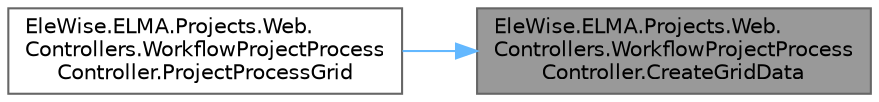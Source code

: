 digraph "EleWise.ELMA.Projects.Web.Controllers.WorkflowProjectProcessController.CreateGridData"
{
 // LATEX_PDF_SIZE
  bgcolor="transparent";
  edge [fontname=Helvetica,fontsize=10,labelfontname=Helvetica,labelfontsize=10];
  node [fontname=Helvetica,fontsize=10,shape=box,height=0.2,width=0.4];
  rankdir="RL";
  Node1 [id="Node000001",label="EleWise.ELMA.Projects.Web.\lControllers.WorkflowProjectProcess\lController.CreateGridData",height=0.2,width=0.4,color="gray40", fillcolor="grey60", style="filled", fontcolor="black",tooltip="Создать GridData."];
  Node1 -> Node2 [id="edge1_Node000001_Node000002",dir="back",color="steelblue1",style="solid",tooltip=" "];
  Node2 [id="Node000002",label="EleWise.ELMA.Projects.Web.\lControllers.WorkflowProjectProcess\lController.ProjectProcessGrid",height=0.2,width=0.4,color="grey40", fillcolor="white", style="filled",URL="$class_ele_wise_1_1_e_l_m_a_1_1_projects_1_1_web_1_1_controllers_1_1_workflow_project_process_controller.html#ae4799c2139b3b6ea33461fcd14c21f70",tooltip="Таблица БП проекта"];
}
